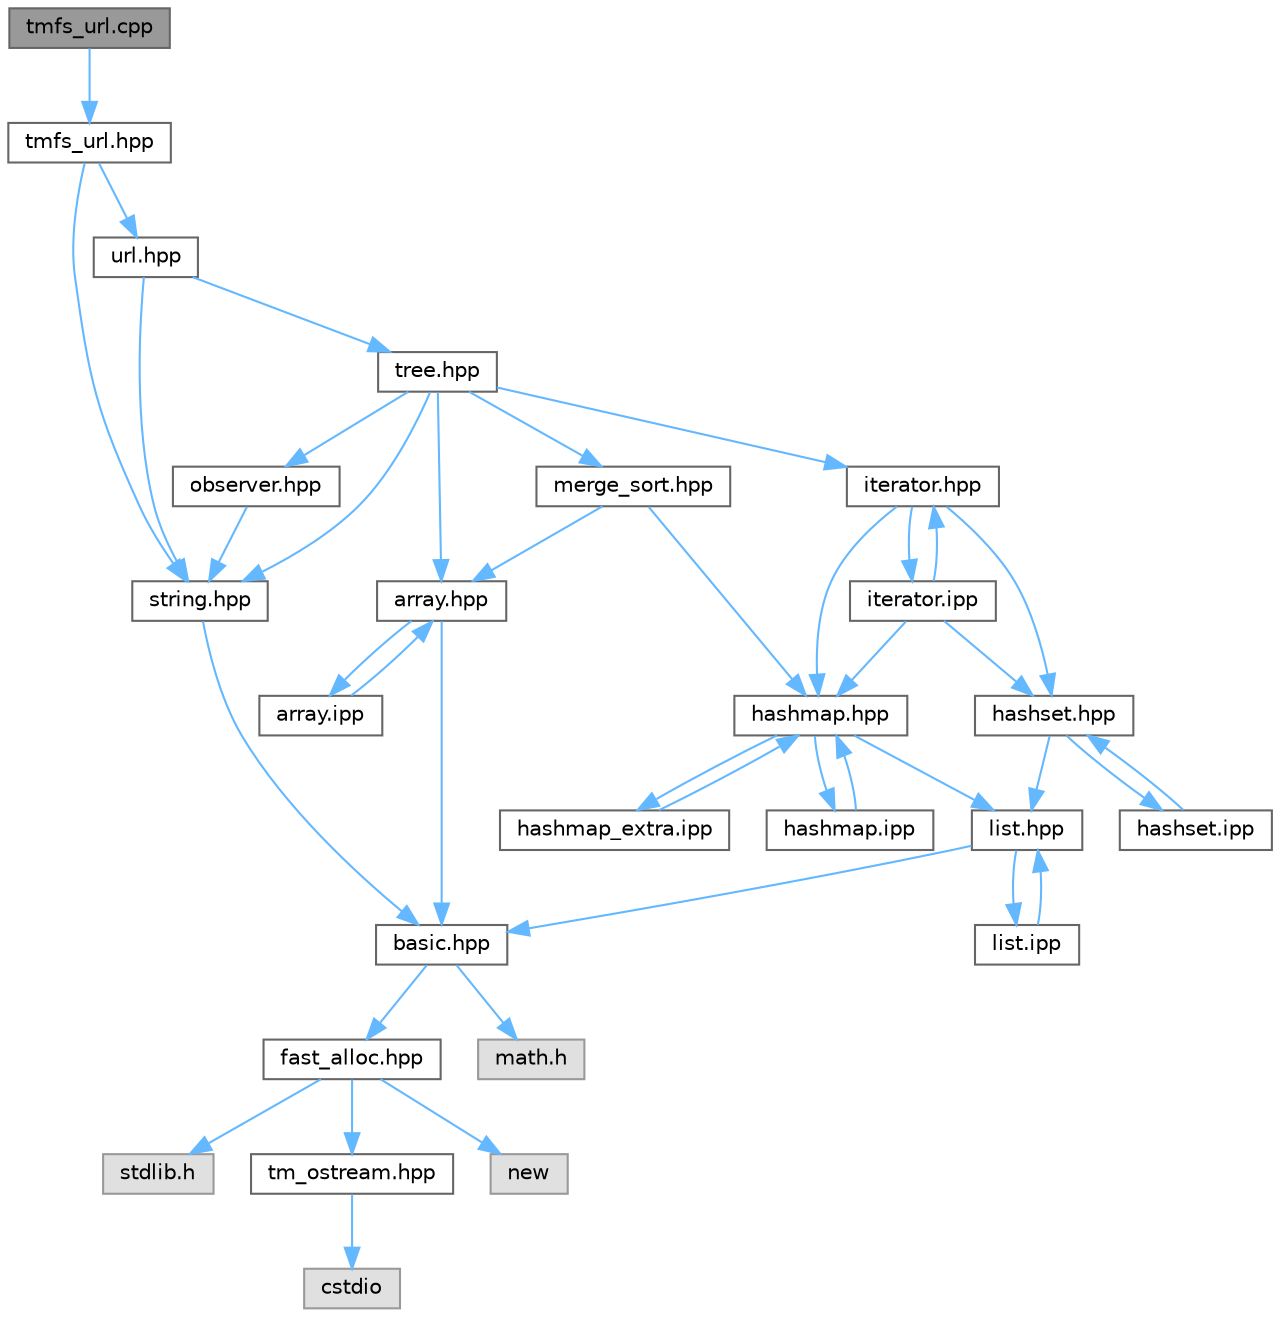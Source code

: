 digraph "tmfs_url.cpp"
{
 // LATEX_PDF_SIZE
  bgcolor="transparent";
  edge [fontname=Helvetica,fontsize=10,labelfontname=Helvetica,labelfontsize=10];
  node [fontname=Helvetica,fontsize=10,shape=box,height=0.2,width=0.4];
  Node1 [label="tmfs_url.cpp",height=0.2,width=0.4,color="gray40", fillcolor="grey60", style="filled", fontcolor="black",tooltip=" "];
  Node1 -> Node2 [color="steelblue1",style="solid"];
  Node2 [label="tmfs_url.hpp",height=0.2,width=0.4,color="grey40", fillcolor="white", style="filled",URL="$tmfs__url_8hpp.html",tooltip=" "];
  Node2 -> Node3 [color="steelblue1",style="solid"];
  Node3 [label="string.hpp",height=0.2,width=0.4,color="grey40", fillcolor="white", style="filled",URL="$string_8hpp.html",tooltip=" "];
  Node3 -> Node4 [color="steelblue1",style="solid"];
  Node4 [label="basic.hpp",height=0.2,width=0.4,color="grey40", fillcolor="white", style="filled",URL="$basic_8hpp.html",tooltip=" "];
  Node4 -> Node5 [color="steelblue1",style="solid"];
  Node5 [label="fast_alloc.hpp",height=0.2,width=0.4,color="grey40", fillcolor="white", style="filled",URL="$fast__alloc_8hpp.html",tooltip=" "];
  Node5 -> Node6 [color="steelblue1",style="solid"];
  Node6 [label="stdlib.h",height=0.2,width=0.4,color="grey60", fillcolor="#E0E0E0", style="filled",tooltip=" "];
  Node5 -> Node7 [color="steelblue1",style="solid"];
  Node7 [label="tm_ostream.hpp",height=0.2,width=0.4,color="grey40", fillcolor="white", style="filled",URL="$tm__ostream_8hpp.html",tooltip=" "];
  Node7 -> Node8 [color="steelblue1",style="solid"];
  Node8 [label="cstdio",height=0.2,width=0.4,color="grey60", fillcolor="#E0E0E0", style="filled",tooltip=" "];
  Node5 -> Node9 [color="steelblue1",style="solid"];
  Node9 [label="new",height=0.2,width=0.4,color="grey60", fillcolor="#E0E0E0", style="filled",tooltip=" "];
  Node4 -> Node10 [color="steelblue1",style="solid"];
  Node10 [label="math.h",height=0.2,width=0.4,color="grey60", fillcolor="#E0E0E0", style="filled",tooltip=" "];
  Node2 -> Node11 [color="steelblue1",style="solid"];
  Node11 [label="url.hpp",height=0.2,width=0.4,color="grey40", fillcolor="white", style="filled",URL="$url_8hpp.html",tooltip=" "];
  Node11 -> Node3 [color="steelblue1",style="solid"];
  Node11 -> Node12 [color="steelblue1",style="solid"];
  Node12 [label="tree.hpp",height=0.2,width=0.4,color="grey40", fillcolor="white", style="filled",URL="$tree_8hpp.html",tooltip=" "];
  Node12 -> Node13 [color="steelblue1",style="solid"];
  Node13 [label="array.hpp",height=0.2,width=0.4,color="grey40", fillcolor="white", style="filled",URL="$array_8hpp.html",tooltip=" "];
  Node13 -> Node4 [color="steelblue1",style="solid"];
  Node13 -> Node14 [color="steelblue1",style="solid"];
  Node14 [label="array.ipp",height=0.2,width=0.4,color="grey40", fillcolor="white", style="filled",URL="$array_8ipp.html",tooltip=" "];
  Node14 -> Node13 [color="steelblue1",style="solid"];
  Node12 -> Node15 [color="steelblue1",style="solid"];
  Node15 [label="iterator.hpp",height=0.2,width=0.4,color="grey40", fillcolor="white", style="filled",URL="$iterator_8hpp.html",tooltip=" "];
  Node15 -> Node16 [color="steelblue1",style="solid"];
  Node16 [label="hashmap.hpp",height=0.2,width=0.4,color="grey40", fillcolor="white", style="filled",URL="$hashmap_8hpp.html",tooltip=" "];
  Node16 -> Node17 [color="steelblue1",style="solid"];
  Node17 [label="list.hpp",height=0.2,width=0.4,color="grey40", fillcolor="white", style="filled",URL="$list_8hpp.html",tooltip=" "];
  Node17 -> Node4 [color="steelblue1",style="solid"];
  Node17 -> Node18 [color="steelblue1",style="solid"];
  Node18 [label="list.ipp",height=0.2,width=0.4,color="grey40", fillcolor="white", style="filled",URL="$list_8ipp.html",tooltip=" "];
  Node18 -> Node17 [color="steelblue1",style="solid"];
  Node16 -> Node19 [color="steelblue1",style="solid"];
  Node19 [label="hashmap.ipp",height=0.2,width=0.4,color="grey40", fillcolor="white", style="filled",URL="$hashmap_8ipp.html",tooltip=" "];
  Node19 -> Node16 [color="steelblue1",style="solid"];
  Node16 -> Node20 [color="steelblue1",style="solid"];
  Node20 [label="hashmap_extra.ipp",height=0.2,width=0.4,color="grey40", fillcolor="white", style="filled",URL="$hashmap__extra_8ipp.html",tooltip=" "];
  Node20 -> Node16 [color="steelblue1",style="solid"];
  Node15 -> Node21 [color="steelblue1",style="solid"];
  Node21 [label="hashset.hpp",height=0.2,width=0.4,color="grey40", fillcolor="white", style="filled",URL="$hashset_8hpp.html",tooltip=" "];
  Node21 -> Node17 [color="steelblue1",style="solid"];
  Node21 -> Node22 [color="steelblue1",style="solid"];
  Node22 [label="hashset.ipp",height=0.2,width=0.4,color="grey40", fillcolor="white", style="filled",URL="$hashset_8ipp.html",tooltip=" "];
  Node22 -> Node21 [color="steelblue1",style="solid"];
  Node15 -> Node23 [color="steelblue1",style="solid"];
  Node23 [label="iterator.ipp",height=0.2,width=0.4,color="grey40", fillcolor="white", style="filled",URL="$iterator_8ipp.html",tooltip=" "];
  Node23 -> Node16 [color="steelblue1",style="solid"];
  Node23 -> Node21 [color="steelblue1",style="solid"];
  Node23 -> Node15 [color="steelblue1",style="solid"];
  Node12 -> Node24 [color="steelblue1",style="solid"];
  Node24 [label="merge_sort.hpp",height=0.2,width=0.4,color="grey40", fillcolor="white", style="filled",URL="$merge__sort_8hpp.html",tooltip=" "];
  Node24 -> Node13 [color="steelblue1",style="solid"];
  Node24 -> Node16 [color="steelblue1",style="solid"];
  Node12 -> Node25 [color="steelblue1",style="solid"];
  Node25 [label="observer.hpp",height=0.2,width=0.4,color="grey40", fillcolor="white", style="filled",URL="$observer_8hpp.html",tooltip=" "];
  Node25 -> Node3 [color="steelblue1",style="solid"];
  Node12 -> Node3 [color="steelblue1",style="solid"];
}

